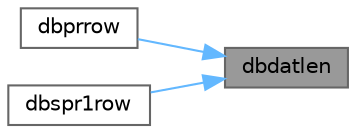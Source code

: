 digraph "dbdatlen"
{
 // LATEX_PDF_SIZE
  bgcolor="transparent";
  edge [fontname=Helvetica,fontsize=10,labelfontname=Helvetica,labelfontsize=10];
  node [fontname=Helvetica,fontsize=10,shape=box,height=0.2,width=0.4];
  rankdir="RL";
  Node1 [id="Node000001",label="dbdatlen",height=0.2,width=0.4,color="gray40", fillcolor="grey60", style="filled", fontcolor="black",tooltip="Get size of current row's data in a regular result column."];
  Node1 -> Node2 [id="edge1_Node000001_Node000002",dir="back",color="steelblue1",style="solid",tooltip=" "];
  Node2 [id="Node000002",label="dbprrow",height=0.2,width=0.4,color="grey40", fillcolor="white", style="filled",URL="$a00575.html#gaa30be3414a97aac6139af2e928db91ca",tooltip="Print a result set to stdout."];
  Node1 -> Node3 [id="edge2_Node000001_Node000003",dir="back",color="steelblue1",style="solid",tooltip=" "];
  Node3 [id="Node000003",label="dbspr1row",height=0.2,width=0.4,color="grey40", fillcolor="white", style="filled",URL="$a00575.html#gaf641c8e3d34607ca8b7ac2afed3e6d67",tooltip="Print a regular result row to a buffer."];
}
